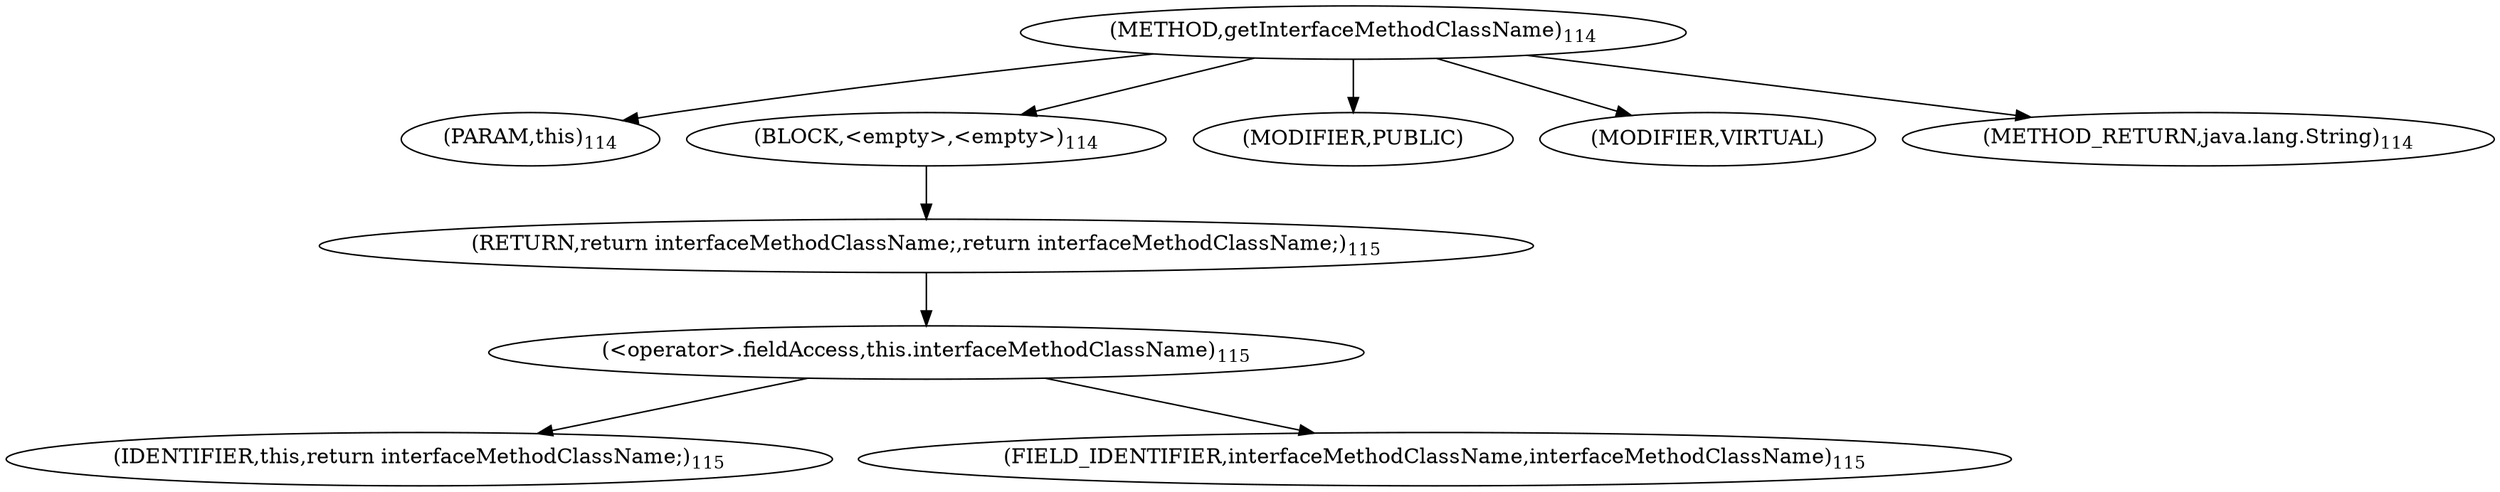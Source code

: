 digraph "getInterfaceMethodClassName" {  
"151" [label = <(METHOD,getInterfaceMethodClassName)<SUB>114</SUB>> ]
"152" [label = <(PARAM,this)<SUB>114</SUB>> ]
"153" [label = <(BLOCK,&lt;empty&gt;,&lt;empty&gt;)<SUB>114</SUB>> ]
"154" [label = <(RETURN,return interfaceMethodClassName;,return interfaceMethodClassName;)<SUB>115</SUB>> ]
"155" [label = <(&lt;operator&gt;.fieldAccess,this.interfaceMethodClassName)<SUB>115</SUB>> ]
"156" [label = <(IDENTIFIER,this,return interfaceMethodClassName;)<SUB>115</SUB>> ]
"157" [label = <(FIELD_IDENTIFIER,interfaceMethodClassName,interfaceMethodClassName)<SUB>115</SUB>> ]
"158" [label = <(MODIFIER,PUBLIC)> ]
"159" [label = <(MODIFIER,VIRTUAL)> ]
"160" [label = <(METHOD_RETURN,java.lang.String)<SUB>114</SUB>> ]
  "151" -> "152" 
  "151" -> "153" 
  "151" -> "158" 
  "151" -> "159" 
  "151" -> "160" 
  "153" -> "154" 
  "154" -> "155" 
  "155" -> "156" 
  "155" -> "157" 
}
